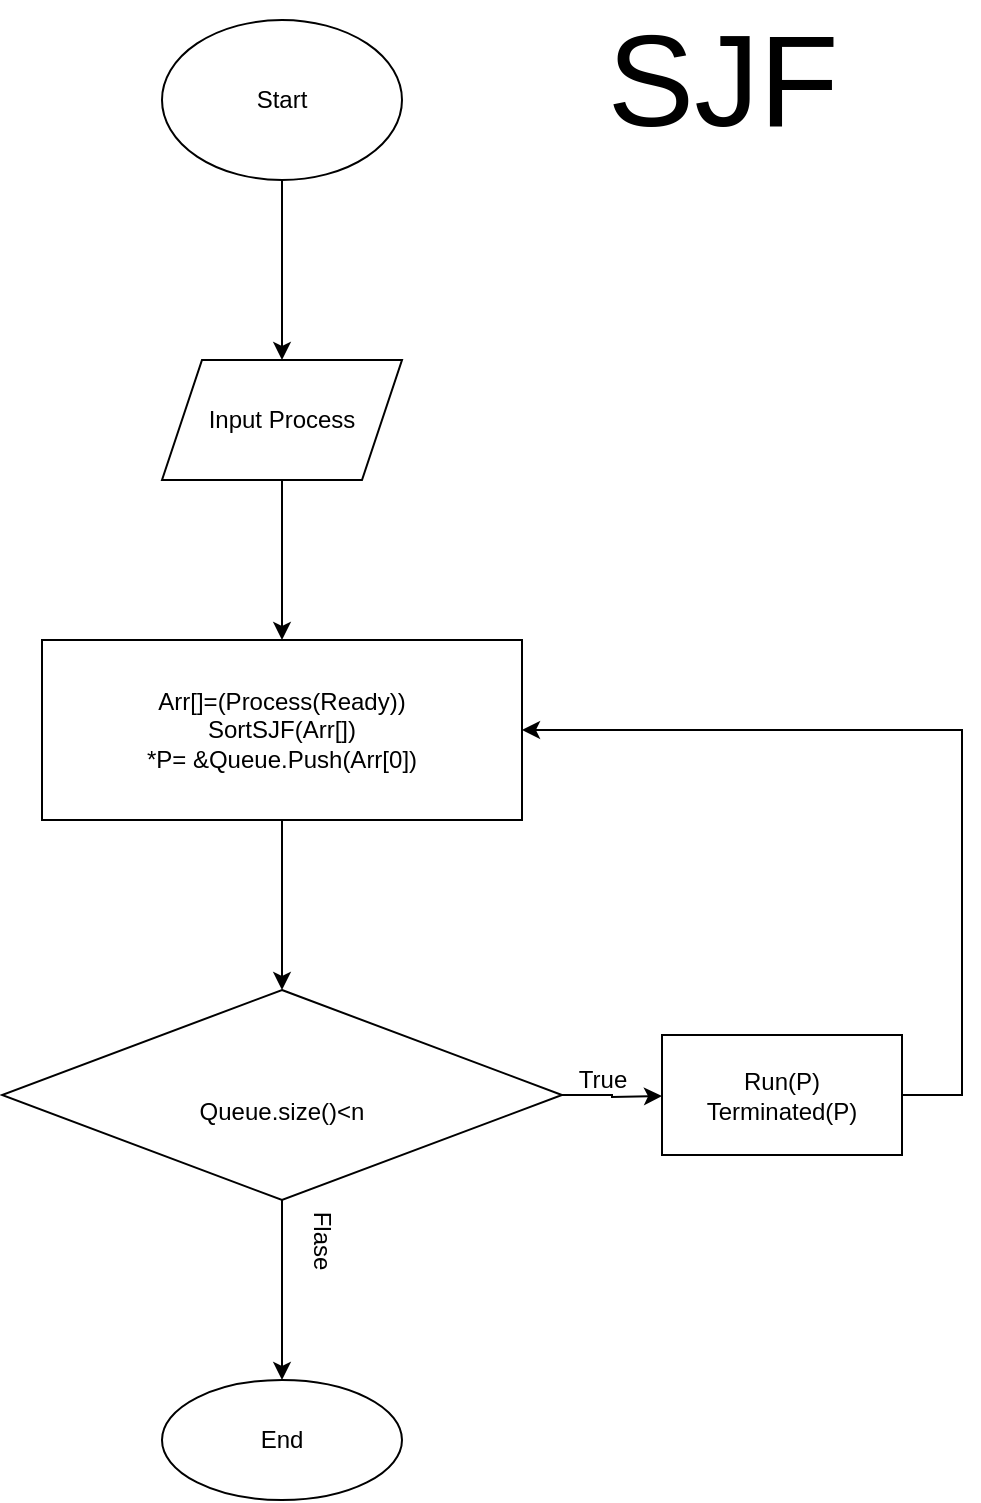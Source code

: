 <mxfile version="15.7.4" type="github">
  <diagram id="C5RBs43oDa-KdzZeNtuy" name="Page-1">
    <mxGraphModel dx="920" dy="541" grid="1" gridSize="10" guides="1" tooltips="1" connect="1" arrows="1" fold="1" page="1" pageScale="1" pageWidth="827" pageHeight="1169" math="0" shadow="0">
      <root>
        <mxCell id="WIyWlLk6GJQsqaUBKTNV-0" />
        <mxCell id="WIyWlLk6GJQsqaUBKTNV-1" parent="WIyWlLk6GJQsqaUBKTNV-0" />
        <mxCell id="iEdOMIVq3G-N2h6gISAE-2" value="" style="edgeStyle=orthogonalEdgeStyle;rounded=0;orthogonalLoop=1;jettySize=auto;html=1;" parent="WIyWlLk6GJQsqaUBKTNV-1" source="iEdOMIVq3G-N2h6gISAE-0" target="iEdOMIVq3G-N2h6gISAE-1" edge="1">
          <mxGeometry relative="1" as="geometry" />
        </mxCell>
        <mxCell id="iEdOMIVq3G-N2h6gISAE-0" value="Start" style="ellipse;whiteSpace=wrap;html=1;" parent="WIyWlLk6GJQsqaUBKTNV-1" vertex="1">
          <mxGeometry x="320" y="40" width="120" height="80" as="geometry" />
        </mxCell>
        <mxCell id="iEdOMIVq3G-N2h6gISAE-4" value="" style="edgeStyle=orthogonalEdgeStyle;rounded=0;orthogonalLoop=1;jettySize=auto;html=1;" parent="WIyWlLk6GJQsqaUBKTNV-1" source="iEdOMIVq3G-N2h6gISAE-1" target="iEdOMIVq3G-N2h6gISAE-3" edge="1">
          <mxGeometry relative="1" as="geometry" />
        </mxCell>
        <mxCell id="iEdOMIVq3G-N2h6gISAE-1" value="Input Process" style="shape=parallelogram;perimeter=parallelogramPerimeter;whiteSpace=wrap;html=1;fixedSize=1;" parent="WIyWlLk6GJQsqaUBKTNV-1" vertex="1">
          <mxGeometry x="320" y="210" width="120" height="60" as="geometry" />
        </mxCell>
        <mxCell id="iEdOMIVq3G-N2h6gISAE-6" value="" style="edgeStyle=orthogonalEdgeStyle;rounded=0;orthogonalLoop=1;jettySize=auto;html=1;" parent="WIyWlLk6GJQsqaUBKTNV-1" source="iEdOMIVq3G-N2h6gISAE-3" target="iEdOMIVq3G-N2h6gISAE-5" edge="1">
          <mxGeometry relative="1" as="geometry" />
        </mxCell>
        <mxCell id="iEdOMIVq3G-N2h6gISAE-3" value="Arr[]=(Process(Ready))&lt;br&gt;SortSJF(Arr[])&lt;br&gt;*P= &amp;amp;Queue.Push(Arr[0])" style="whiteSpace=wrap;html=1;" parent="WIyWlLk6GJQsqaUBKTNV-1" vertex="1">
          <mxGeometry x="260" y="350" width="240" height="90" as="geometry" />
        </mxCell>
        <mxCell id="iEdOMIVq3G-N2h6gISAE-8" value="" style="edgeStyle=orthogonalEdgeStyle;rounded=0;orthogonalLoop=1;jettySize=auto;html=1;" parent="WIyWlLk6GJQsqaUBKTNV-1" source="iEdOMIVq3G-N2h6gISAE-5" edge="1">
          <mxGeometry relative="1" as="geometry">
            <mxPoint x="570" y="578" as="targetPoint" />
          </mxGeometry>
        </mxCell>
        <mxCell id="lMRALmbY9cwCMeXO5Jfr-0" style="edgeStyle=orthogonalEdgeStyle;rounded=0;orthogonalLoop=1;jettySize=auto;html=1;fontSize=11;entryX=0.5;entryY=0;entryDx=0;entryDy=0;" parent="WIyWlLk6GJQsqaUBKTNV-1" source="iEdOMIVq3G-N2h6gISAE-5" target="iEdOMIVq3G-N2h6gISAE-19" edge="1">
          <mxGeometry relative="1" as="geometry">
            <mxPoint x="380" y="780" as="targetPoint" />
          </mxGeometry>
        </mxCell>
        <mxCell id="iEdOMIVq3G-N2h6gISAE-5" value="&lt;br&gt;Queue.size()&amp;lt;n" style="rhombus;whiteSpace=wrap;html=1;" parent="WIyWlLk6GJQsqaUBKTNV-1" vertex="1">
          <mxGeometry x="240" y="525" width="280" height="105" as="geometry" />
        </mxCell>
        <mxCell id="iEdOMIVq3G-N2h6gISAE-12" style="edgeStyle=orthogonalEdgeStyle;rounded=0;orthogonalLoop=1;jettySize=auto;html=1;entryX=1;entryY=0.5;entryDx=0;entryDy=0;" parent="WIyWlLk6GJQsqaUBKTNV-1" source="iEdOMIVq3G-N2h6gISAE-11" target="iEdOMIVq3G-N2h6gISAE-3" edge="1">
          <mxGeometry relative="1" as="geometry">
            <Array as="points">
              <mxPoint x="720" y="578" />
              <mxPoint x="720" y="395" />
            </Array>
          </mxGeometry>
        </mxCell>
        <mxCell id="iEdOMIVq3G-N2h6gISAE-11" value="Run(P)&lt;br&gt;Terminated(P)" style="whiteSpace=wrap;html=1;" parent="WIyWlLk6GJQsqaUBKTNV-1" vertex="1">
          <mxGeometry x="570" y="547.5" width="120" height="60" as="geometry" />
        </mxCell>
        <mxCell id="iEdOMIVq3G-N2h6gISAE-13" value="True" style="text;html=1;align=center;verticalAlign=middle;resizable=0;points=[];autosize=1;strokeColor=none;fillColor=none;" parent="WIyWlLk6GJQsqaUBKTNV-1" vertex="1">
          <mxGeometry x="520" y="560" width="40" height="20" as="geometry" />
        </mxCell>
        <mxCell id="iEdOMIVq3G-N2h6gISAE-23" value="Flase" style="text;html=1;align=center;verticalAlign=middle;resizable=0;points=[];autosize=1;strokeColor=none;fillColor=none;rotation=90;" parent="WIyWlLk6GJQsqaUBKTNV-1" vertex="1">
          <mxGeometry x="380" y="640" width="40" height="20" as="geometry" />
        </mxCell>
        <mxCell id="iEdOMIVq3G-N2h6gISAE-30" value="SJF" style="text;html=1;align=center;verticalAlign=middle;resizable=0;points=[];autosize=1;strokeColor=none;fillColor=none;strokeWidth=3;fontSize=65;" parent="WIyWlLk6GJQsqaUBKTNV-1" vertex="1">
          <mxGeometry x="535" y="30" width="130" height="80" as="geometry" />
        </mxCell>
        <mxCell id="iEdOMIVq3G-N2h6gISAE-19" value="End" style="ellipse;whiteSpace=wrap;html=1;" parent="WIyWlLk6GJQsqaUBKTNV-1" vertex="1">
          <mxGeometry x="320" y="720" width="120" height="60" as="geometry" />
        </mxCell>
      </root>
    </mxGraphModel>
  </diagram>
</mxfile>

